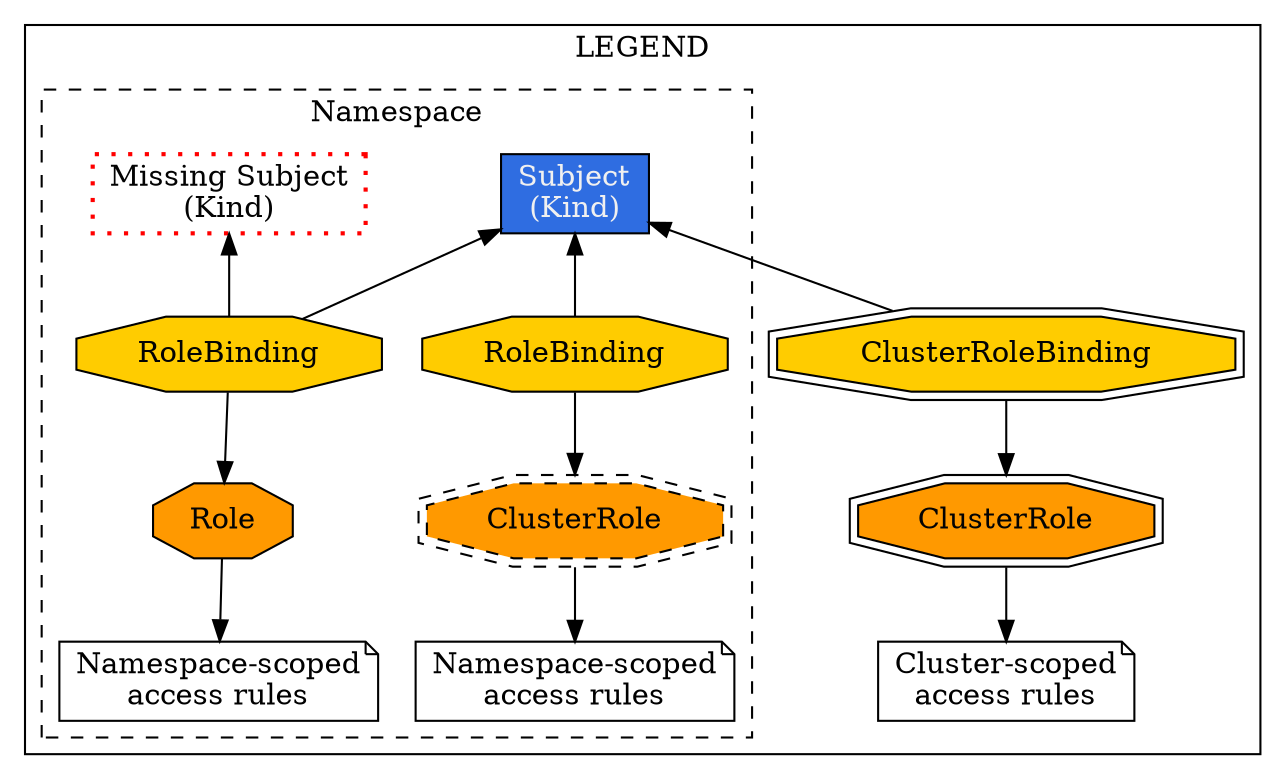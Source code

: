 digraph  {
	subgraph cluster_s0 {
		ID = "cluster_s0";
		subgraph cluster_s0 {
			ID = "cluster_s0";
			label="Namespace";style="dashed";
			n2[color="red",fillcolor="#2f6de1",fontcolor="#030303",label="Missing Subject\n(Kind)",penwidth="2.0",shape="box",style="dotted"];
			n1[color="black",fillcolor="#2f6de1",fontcolor="#f0f0f0",label="Subject\n(Kind)",penwidth="1.0",shape="box",style="filled"];
			n4[color="black",fillcolor="#ff9900",fontcolor="#030303",label="ClusterRole",penwidth="1.0",shape="doubleoctagon",style="filled,dashed"];
			n3[color="black",fillcolor="#ff9900",fontcolor="#030303",label="Role",penwidth="1.0",shape="octagon",style="filled"];
			n6[fillcolor="#ffcc00",fontcolor="#030303",label="RoleBinding",penwidth="1.0",shape="octagon",style="filled"];
			n7[fillcolor="#ffcc00",fontcolor="#030303",label="RoleBinding",penwidth="1.0",shape="octagon",style="filled"];
			n10[label="Namespace-scoped\naccess rules",shape="note"];
			n9[label="Namespace-scoped\laccess rules",shape="note"];
			n2->n6[dir="back"];
			n1->n6[dir="back"];
			n1->n7[dir="back"];
			n4->n10;
			n3->n9;
			n6->n3;
			n7->n4;
			
		}label="LEGEND";
		n5[color="black",fillcolor="#ff9900",fontcolor="#030303",label="ClusterRole",penwidth="1.0",shape="doubleoctagon",style="filled"];
		n8[fillcolor="#ffcc00",fontcolor="#030303",label="ClusterRoleBinding",penwidth="1.0",shape="doubleoctagon",style="filled"];
		n11[label="Cluster-scoped\laccess rules",shape="note"];
		n5->n11;
		n8->n5;
		
	}newrank="true";
	n1->n8[dir="back"];
	{rank=same; n3;n4;n5;};
	
}
